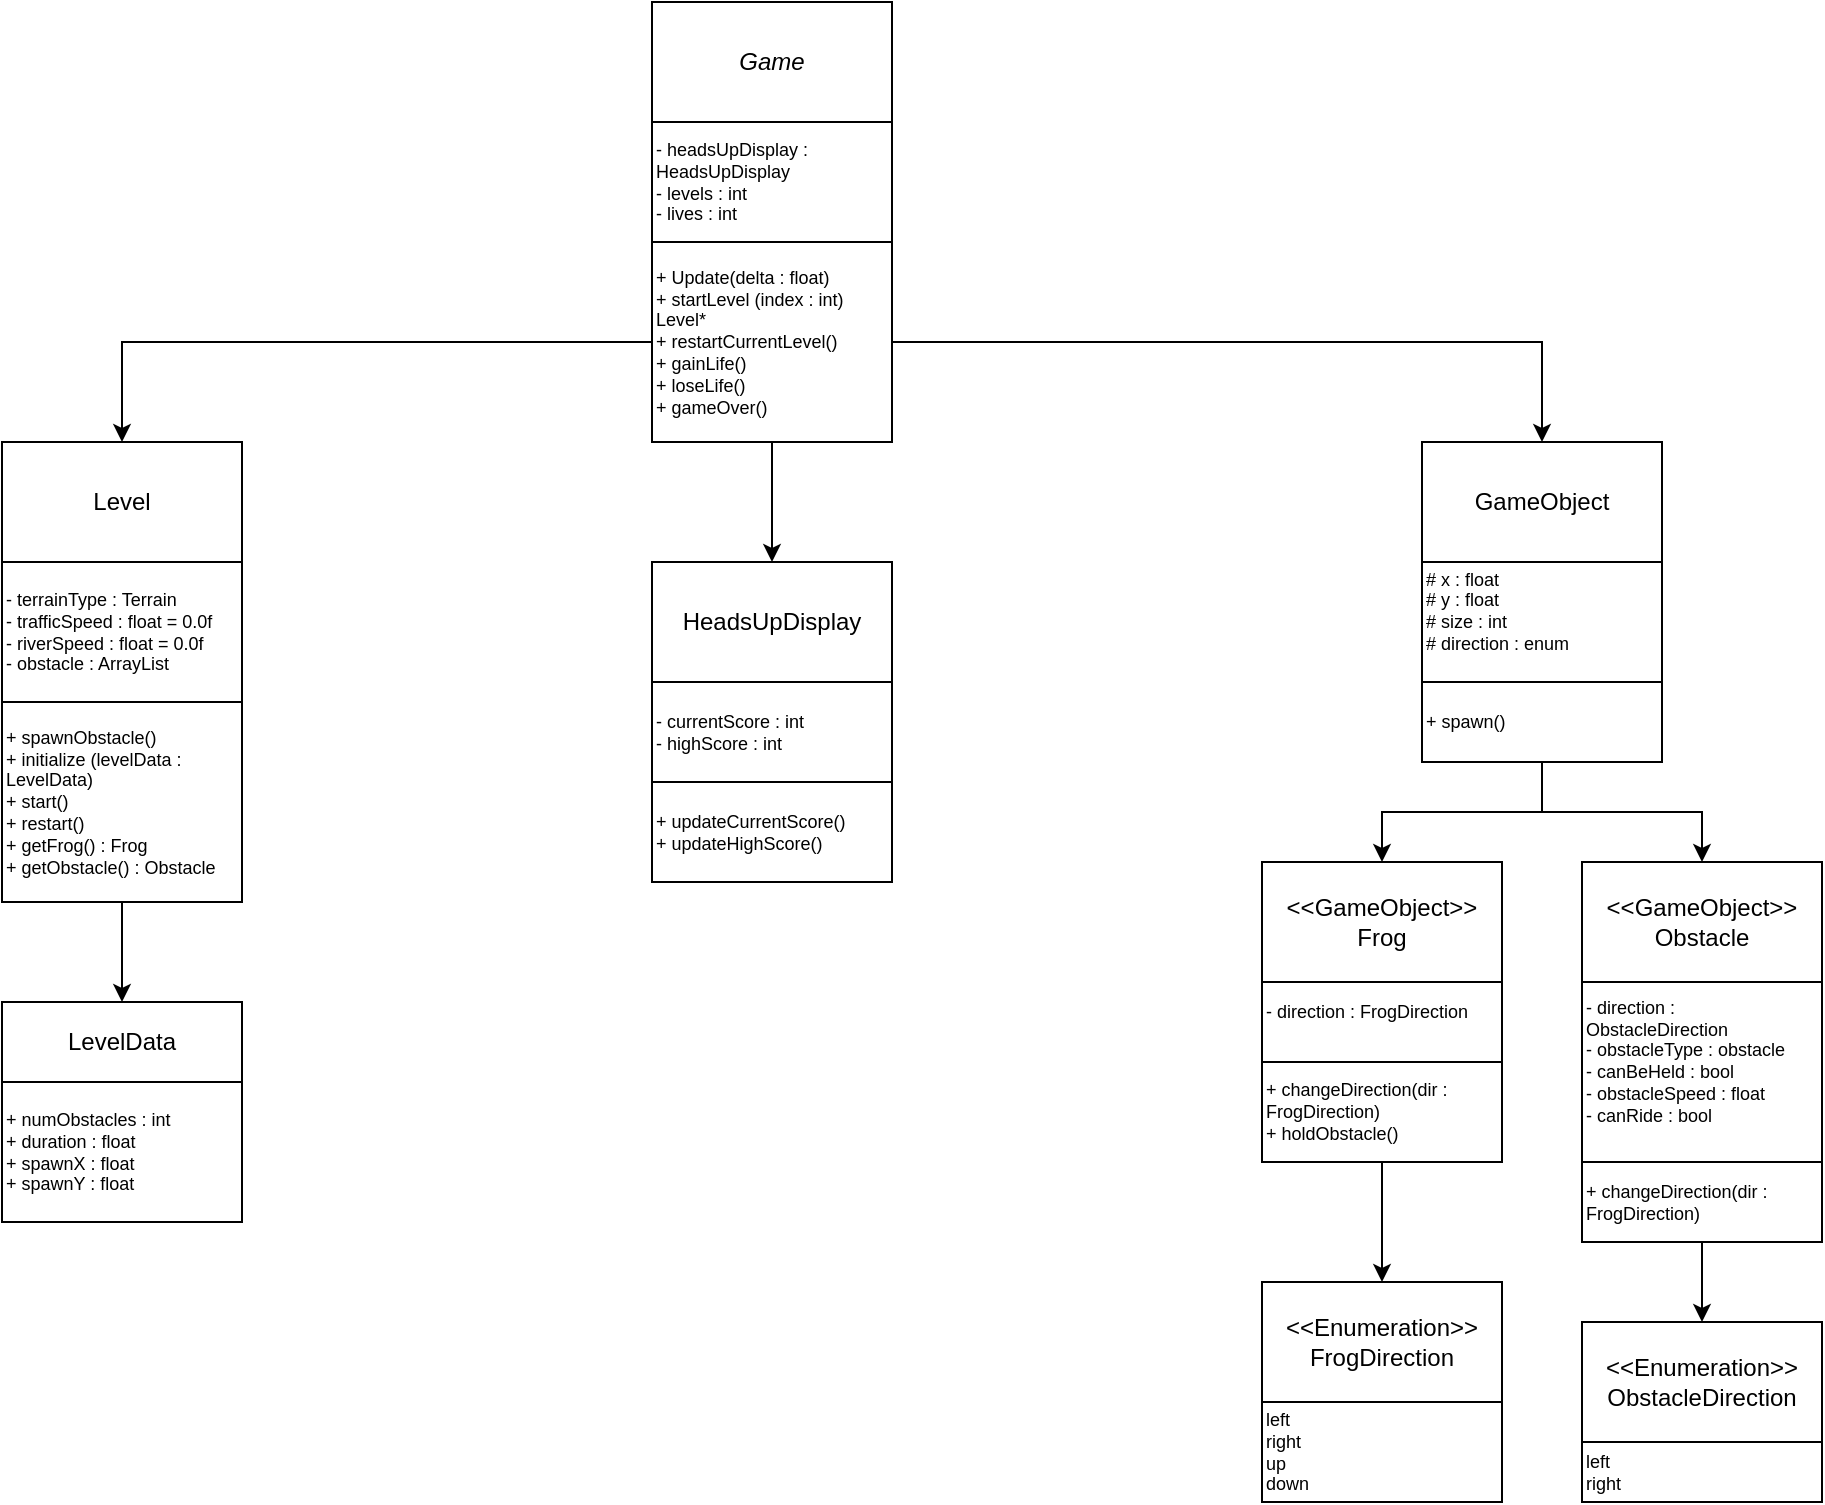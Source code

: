 <mxfile version="24.7.14">
  <diagram name="Page-1" id="e7e014a7-5840-1c2e-5031-d8a46d1fe8dd">
    <mxGraphModel dx="1728" dy="943" grid="1" gridSize="10" guides="1" tooltips="1" connect="1" arrows="1" fold="1" page="1" pageScale="1" pageWidth="1169" pageHeight="826" background="none" math="0" shadow="0">
      <root>
        <mxCell id="0" />
        <mxCell id="1" parent="0" />
        <mxCell id="YNgotfLtQQWeTE_hUJUd-41" value="&lt;i&gt;Game&lt;/i&gt;" style="rounded=0;whiteSpace=wrap;html=1;" parent="1" vertex="1">
          <mxGeometry x="525" y="40" width="120" height="60" as="geometry" />
        </mxCell>
        <mxCell id="YNgotfLtQQWeTE_hUJUd-43" value="Level" style="rounded=0;whiteSpace=wrap;html=1;" parent="1" vertex="1">
          <mxGeometry x="200" y="260" width="120" height="60" as="geometry" />
        </mxCell>
        <mxCell id="YNgotfLtQQWeTE_hUJUd-44" value="&lt;div&gt;&amp;lt;&amp;lt;GameObject&amp;gt;&amp;gt;&lt;/div&gt;Frog" style="rounded=0;whiteSpace=wrap;html=1;" parent="1" vertex="1">
          <mxGeometry x="830" y="470" width="120" height="60" as="geometry" />
        </mxCell>
        <mxCell id="YNgotfLtQQWeTE_hUJUd-45" value="HeadsUpDisplay" style="rounded=0;whiteSpace=wrap;html=1;" parent="1" vertex="1">
          <mxGeometry x="525" y="320" width="120" height="60" as="geometry" />
        </mxCell>
        <mxCell id="YNgotfLtQQWeTE_hUJUd-46" value="- headsUpDisplay : HeadsUpDisplay&lt;div style=&quot;font-size: 9px;&quot;&gt;- levels : int&lt;/div&gt;&lt;div style=&quot;font-size: 9px;&quot;&gt;- lives : int&lt;/div&gt;" style="whiteSpace=wrap;html=1;align=left;fontSize=9;" parent="1" vertex="1">
          <mxGeometry x="525" y="100" width="120" height="60" as="geometry" />
        </mxCell>
        <mxCell id="YNgotfLtQQWeTE_hUJUd-47" value="- terrainType : Terrain&lt;div style=&quot;font-size: 9px;&quot;&gt;- trafficSpeed : float = 0.0f&lt;/div&gt;&lt;div style=&quot;font-size: 9px;&quot;&gt;- riverSpeed : float = 0.0f&lt;/div&gt;&lt;div style=&quot;font-size: 9px;&quot;&gt;- obstacle : ArrayList&lt;/div&gt;" style="whiteSpace=wrap;html=1;align=left;fontSize=9;" parent="1" vertex="1">
          <mxGeometry x="200" y="320" width="120" height="70" as="geometry" />
        </mxCell>
        <mxCell id="YNgotfLtQQWeTE_hUJUd-48" value="- direction : FrogDirection&lt;div&gt;&lt;br&gt;&lt;/div&gt;" style="whiteSpace=wrap;html=1;align=left;fontSize=9;" parent="1" vertex="1">
          <mxGeometry x="830" y="530" width="120" height="40" as="geometry" />
        </mxCell>
        <mxCell id="YNgotfLtQQWeTE_hUJUd-49" value="- currentScore : int&lt;div style=&quot;font-size: 9px;&quot;&gt;- highScore : int&lt;/div&gt;" style="whiteSpace=wrap;html=1;align=left;fontSize=9;" parent="1" vertex="1">
          <mxGeometry x="525" y="380" width="120" height="50" as="geometry" />
        </mxCell>
        <mxCell id="gbZTHZR0iSVHmoZ_dP3Z-8" style="edgeStyle=orthogonalEdgeStyle;rounded=0;orthogonalLoop=1;jettySize=auto;html=1;entryX=0.5;entryY=0;entryDx=0;entryDy=0;" edge="1" parent="1" source="YNgotfLtQQWeTE_hUJUd-51" target="YNgotfLtQQWeTE_hUJUd-43">
          <mxGeometry relative="1" as="geometry" />
        </mxCell>
        <mxCell id="gbZTHZR0iSVHmoZ_dP3Z-9" style="edgeStyle=orthogonalEdgeStyle;rounded=0;orthogonalLoop=1;jettySize=auto;html=1;entryX=0.5;entryY=0;entryDx=0;entryDy=0;" edge="1" parent="1" source="YNgotfLtQQWeTE_hUJUd-51" target="dl4MCSoms6Fbu-yLL7WP-6">
          <mxGeometry relative="1" as="geometry" />
        </mxCell>
        <mxCell id="gbZTHZR0iSVHmoZ_dP3Z-10" style="edgeStyle=orthogonalEdgeStyle;rounded=0;orthogonalLoop=1;jettySize=auto;html=1;entryX=0.5;entryY=0;entryDx=0;entryDy=0;" edge="1" parent="1" source="YNgotfLtQQWeTE_hUJUd-51" target="YNgotfLtQQWeTE_hUJUd-45">
          <mxGeometry relative="1" as="geometry" />
        </mxCell>
        <mxCell id="YNgotfLtQQWeTE_hUJUd-51" value="&lt;div style=&quot;font-size: 9px;&quot;&gt;+ Update(delta : float)&lt;/div&gt;&lt;div style=&quot;&quot;&gt;&lt;span style=&quot;&quot;&gt;+ startLevel (index : int) Level*&lt;/span&gt;&lt;div style=&quot;&quot;&gt;+ restartCurrentLevel()&lt;/div&gt;+ gainLife()&lt;/div&gt;&lt;div style=&quot;font-size: 9px;&quot;&gt;+ loseLife()&lt;/div&gt;&lt;div style=&quot;font-size: 9px;&quot;&gt;+ gameOver()&lt;/div&gt;" style="whiteSpace=wrap;html=1;align=left;fontSize=9;" parent="1" vertex="1">
          <mxGeometry x="525" y="160" width="120" height="100" as="geometry" />
        </mxCell>
        <mxCell id="gbZTHZR0iSVHmoZ_dP3Z-7" style="edgeStyle=orthogonalEdgeStyle;rounded=0;orthogonalLoop=1;jettySize=auto;html=1;entryX=0.5;entryY=0;entryDx=0;entryDy=0;" edge="1" parent="1" source="YNgotfLtQQWeTE_hUJUd-52" target="dl4MCSoms6Fbu-yLL7WP-12">
          <mxGeometry relative="1" as="geometry" />
        </mxCell>
        <mxCell id="YNgotfLtQQWeTE_hUJUd-52" value="+ spawnObstacle()&lt;div style=&quot;&quot;&gt;&lt;span style=&quot;&quot;&gt;+ initialize (levelData : LevelData)&lt;/span&gt;&lt;div style=&quot;&quot;&gt;+ start()&lt;/div&gt;&lt;div style=&quot;&quot;&gt;+ restart()&lt;/div&gt;&lt;div style=&quot;&quot;&gt;+ getFrog() : Frog&lt;/div&gt;&lt;div style=&quot;&quot;&gt;+ getObstacle() : Obstacle&lt;/div&gt;&lt;/div&gt;" style="whiteSpace=wrap;html=1;align=left;fontSize=9;" parent="1" vertex="1">
          <mxGeometry x="200" y="390" width="120" height="100" as="geometry" />
        </mxCell>
        <mxCell id="YNgotfLtQQWeTE_hUJUd-53" value="left&lt;div style=&quot;font-size: 9px;&quot;&gt;right&lt;/div&gt;&lt;div style=&quot;font-size: 9px;&quot;&gt;up&lt;/div&gt;&lt;div style=&quot;font-size: 9px;&quot;&gt;down&lt;/div&gt;" style="whiteSpace=wrap;html=1;align=left;fontSize=9;" parent="1" vertex="1">
          <mxGeometry x="830" y="740" width="120" height="50" as="geometry" />
        </mxCell>
        <mxCell id="YNgotfLtQQWeTE_hUJUd-54" value="+ updateCurrentScore()&lt;div style=&quot;font-size: 9px;&quot;&gt;+ updateHighScore()&lt;/div&gt;" style="whiteSpace=wrap;html=1;align=left;fontSize=9;" parent="1" vertex="1">
          <mxGeometry x="525" y="430" width="120" height="50" as="geometry" />
        </mxCell>
        <mxCell id="dl4MCSoms6Fbu-yLL7WP-1" value="&lt;div&gt;&amp;lt;&amp;lt;Enumeration&amp;gt;&amp;gt;&lt;br&gt;&lt;/div&gt;FrogDirection" style="rounded=0;whiteSpace=wrap;html=1;" parent="1" vertex="1">
          <mxGeometry x="830" y="680" width="120" height="60" as="geometry" />
        </mxCell>
        <mxCell id="gbZTHZR0iSVHmoZ_dP3Z-4" style="edgeStyle=orthogonalEdgeStyle;rounded=0;orthogonalLoop=1;jettySize=auto;html=1;entryX=0.5;entryY=0;entryDx=0;entryDy=0;" edge="1" parent="1" source="dl4MCSoms6Fbu-yLL7WP-2" target="dl4MCSoms6Fbu-yLL7WP-1">
          <mxGeometry relative="1" as="geometry" />
        </mxCell>
        <mxCell id="dl4MCSoms6Fbu-yLL7WP-2" value="+ changeDirection(dir : FrogDirection)&lt;div&gt;+ holdObstacle()&lt;/div&gt;" style="whiteSpace=wrap;html=1;align=left;fontSize=9;" parent="1" vertex="1">
          <mxGeometry x="830" y="570" width="120" height="50" as="geometry" />
        </mxCell>
        <mxCell id="dl4MCSoms6Fbu-yLL7WP-3" value="&lt;div&gt;&amp;lt;&amp;lt;GameObject&amp;gt;&amp;gt;&lt;/div&gt;Obstacle" style="rounded=0;whiteSpace=wrap;html=1;" parent="1" vertex="1">
          <mxGeometry x="990" y="470" width="120" height="60" as="geometry" />
        </mxCell>
        <mxCell id="dl4MCSoms6Fbu-yLL7WP-4" value="- direction : ObstacleDirection&lt;div&gt;- obstacleType : obstacle&lt;/div&gt;&lt;div&gt;- canBeHeld : bool&lt;/div&gt;&lt;div&gt;- obstacleSpeed : float&lt;/div&gt;&lt;div&gt;- canRide : bool&lt;br&gt;&lt;div&gt;&lt;br&gt;&lt;/div&gt;&lt;/div&gt;" style="whiteSpace=wrap;html=1;align=left;fontSize=9;" parent="1" vertex="1">
          <mxGeometry x="990" y="530" width="120" height="90" as="geometry" />
        </mxCell>
        <mxCell id="gbZTHZR0iSVHmoZ_dP3Z-5" style="edgeStyle=orthogonalEdgeStyle;rounded=0;orthogonalLoop=1;jettySize=auto;html=1;entryX=0.5;entryY=0;entryDx=0;entryDy=0;" edge="1" parent="1" source="dl4MCSoms6Fbu-yLL7WP-5" target="dl4MCSoms6Fbu-yLL7WP-10">
          <mxGeometry relative="1" as="geometry" />
        </mxCell>
        <mxCell id="dl4MCSoms6Fbu-yLL7WP-5" value="+ changeDirection(dir : FrogDirection)" style="whiteSpace=wrap;html=1;align=left;fontSize=9;" parent="1" vertex="1">
          <mxGeometry x="990" y="620" width="120" height="40" as="geometry" />
        </mxCell>
        <mxCell id="dl4MCSoms6Fbu-yLL7WP-6" value="&lt;div&gt;GameObject&lt;/div&gt;" style="rounded=0;whiteSpace=wrap;html=1;" parent="1" vertex="1">
          <mxGeometry x="910" y="260" width="120" height="60" as="geometry" />
        </mxCell>
        <mxCell id="dl4MCSoms6Fbu-yLL7WP-7" value="&lt;div style=&quot;font-size: 9px;&quot;&gt;&lt;span style=&quot;font-size: 9px;&quot;&gt;# x : float&lt;/span&gt;&lt;div style=&quot;font-size: 9px;&quot;&gt;# y : float&lt;/div&gt;&lt;div style=&quot;font-size: 9px;&quot;&gt;# size : int&lt;/div&gt;&lt;div style=&quot;font-size: 9px;&quot;&gt;# direction : enum&lt;/div&gt;&lt;div style=&quot;font-size: 9px;&quot;&gt;&lt;br&gt;&lt;/div&gt;&lt;/div&gt;" style="whiteSpace=wrap;html=1;align=left;fontSize=9;" parent="1" vertex="1">
          <mxGeometry x="910" y="320" width="120" height="60" as="geometry" />
        </mxCell>
        <mxCell id="gbZTHZR0iSVHmoZ_dP3Z-2" style="edgeStyle=orthogonalEdgeStyle;rounded=0;orthogonalLoop=1;jettySize=auto;html=1;entryX=0.5;entryY=0;entryDx=0;entryDy=0;" edge="1" parent="1" source="dl4MCSoms6Fbu-yLL7WP-8" target="YNgotfLtQQWeTE_hUJUd-44">
          <mxGeometry relative="1" as="geometry" />
        </mxCell>
        <mxCell id="gbZTHZR0iSVHmoZ_dP3Z-3" style="edgeStyle=orthogonalEdgeStyle;rounded=0;orthogonalLoop=1;jettySize=auto;html=1;entryX=0.5;entryY=0;entryDx=0;entryDy=0;" edge="1" parent="1" source="dl4MCSoms6Fbu-yLL7WP-8" target="dl4MCSoms6Fbu-yLL7WP-3">
          <mxGeometry relative="1" as="geometry" />
        </mxCell>
        <mxCell id="dl4MCSoms6Fbu-yLL7WP-8" value="&lt;span style=&quot;font-size: 9px;&quot;&gt;+ spawn()&lt;/span&gt;" style="whiteSpace=wrap;html=1;align=left;fontSize=9;rounded=0;glass=0;" parent="1" vertex="1">
          <mxGeometry x="910" y="380" width="120" height="40" as="geometry" />
        </mxCell>
        <mxCell id="dl4MCSoms6Fbu-yLL7WP-9" value="left&lt;div style=&quot;font-size: 9px;&quot;&gt;right&lt;/div&gt;" style="whiteSpace=wrap;html=1;align=left;fontSize=9;" parent="1" vertex="1">
          <mxGeometry x="990" y="760" width="120" height="30" as="geometry" />
        </mxCell>
        <mxCell id="dl4MCSoms6Fbu-yLL7WP-10" value="&lt;div&gt;&amp;lt;&amp;lt;Enumeration&amp;gt;&amp;gt;&lt;br&gt;&lt;/div&gt;ObstacleDirection" style="rounded=0;whiteSpace=wrap;html=1;" parent="1" vertex="1">
          <mxGeometry x="990" y="700" width="120" height="60" as="geometry" />
        </mxCell>
        <mxCell id="dl4MCSoms6Fbu-yLL7WP-11" value="+ numObstacles : int&lt;div style=&quot;font-size: 9px;&quot;&gt;+ duration : float&lt;/div&gt;&lt;div style=&quot;font-size: 9px;&quot;&gt;+ spawnX : float&lt;/div&gt;&lt;div style=&quot;font-size: 9px;&quot;&gt;+ spawnY : float&lt;/div&gt;" style="rounded=0;whiteSpace=wrap;html=1;align=left;fontSize=9;" parent="1" vertex="1">
          <mxGeometry x="200" y="580" width="120" height="70" as="geometry" />
        </mxCell>
        <mxCell id="dl4MCSoms6Fbu-yLL7WP-12" value="LevelData" style="rounded=0;whiteSpace=wrap;html=1;" parent="1" vertex="1">
          <mxGeometry x="200" y="540" width="120" height="40" as="geometry" />
        </mxCell>
      </root>
    </mxGraphModel>
  </diagram>
</mxfile>

